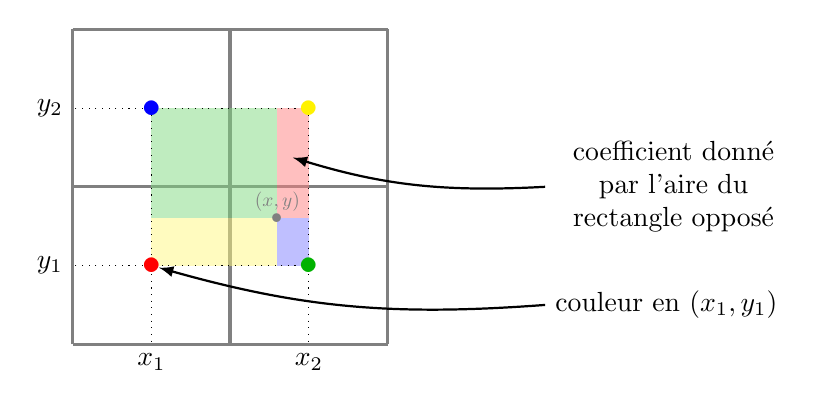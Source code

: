 ﻿\begin{tikzpicture}[scale=2]

\draw[gray, very thick] (0,0) grid ++(2,2);



\coordinate(P) at (1.3,0.8);

\coordinate(A) at (0.5,0.5);
\coordinate(B) at (1.5,0.5);
\coordinate(C) at (0.5,1.5);
\coordinate(D) at (1.5,1.5);


\fill[yellow!50,opacity=0.5] (A) rectangle (P);
\fill[blue!50,opacity=0.5] (B) rectangle (P);
\fill[green!70!black!50,opacity=0.5] (C) rectangle (P);
\fill[red!50,opacity=0.5] (D) rectangle (P);

\draw[dotted] (0.5,1.5) -- (0.5,0) node[below]{$x_1$};
\draw[dotted] (1.5,1.5) -- (1.5,0) node[below]{$x_2$};

\draw[dotted] (1.5,0.5) -- (0,0.5) node[left]{$y_1$};
\draw[dotted] (1.5,1.5) -- (0,1.5) node[left]{$y_2$};

\node[scale=5,red] at (A) {.};
\node[scale=5,green!70!black] at (B) {.};
\node[scale=5,blue] at (C) {.};
\node[scale=5,yellow] at (D) {.};

\node[scale=3,gray] at (P) {.};
\node[above,scale=0.7,gray] at (P) {$(x,y)$};

\draw[<-,>=latex, thick,shorten <=1mm]  (A) to[bend right=10] (3,0.25) node[right]{couleur en $(x_1,y_1)$};
\draw[<-,>=latex, thick,shorten <=1mm]  (1.35,1.2) to[bend right=10] (3,1) node[right, text width =3cm, align=center]{coefficient donné par l'aire du rectangle opposé};



\end{tikzpicture}
